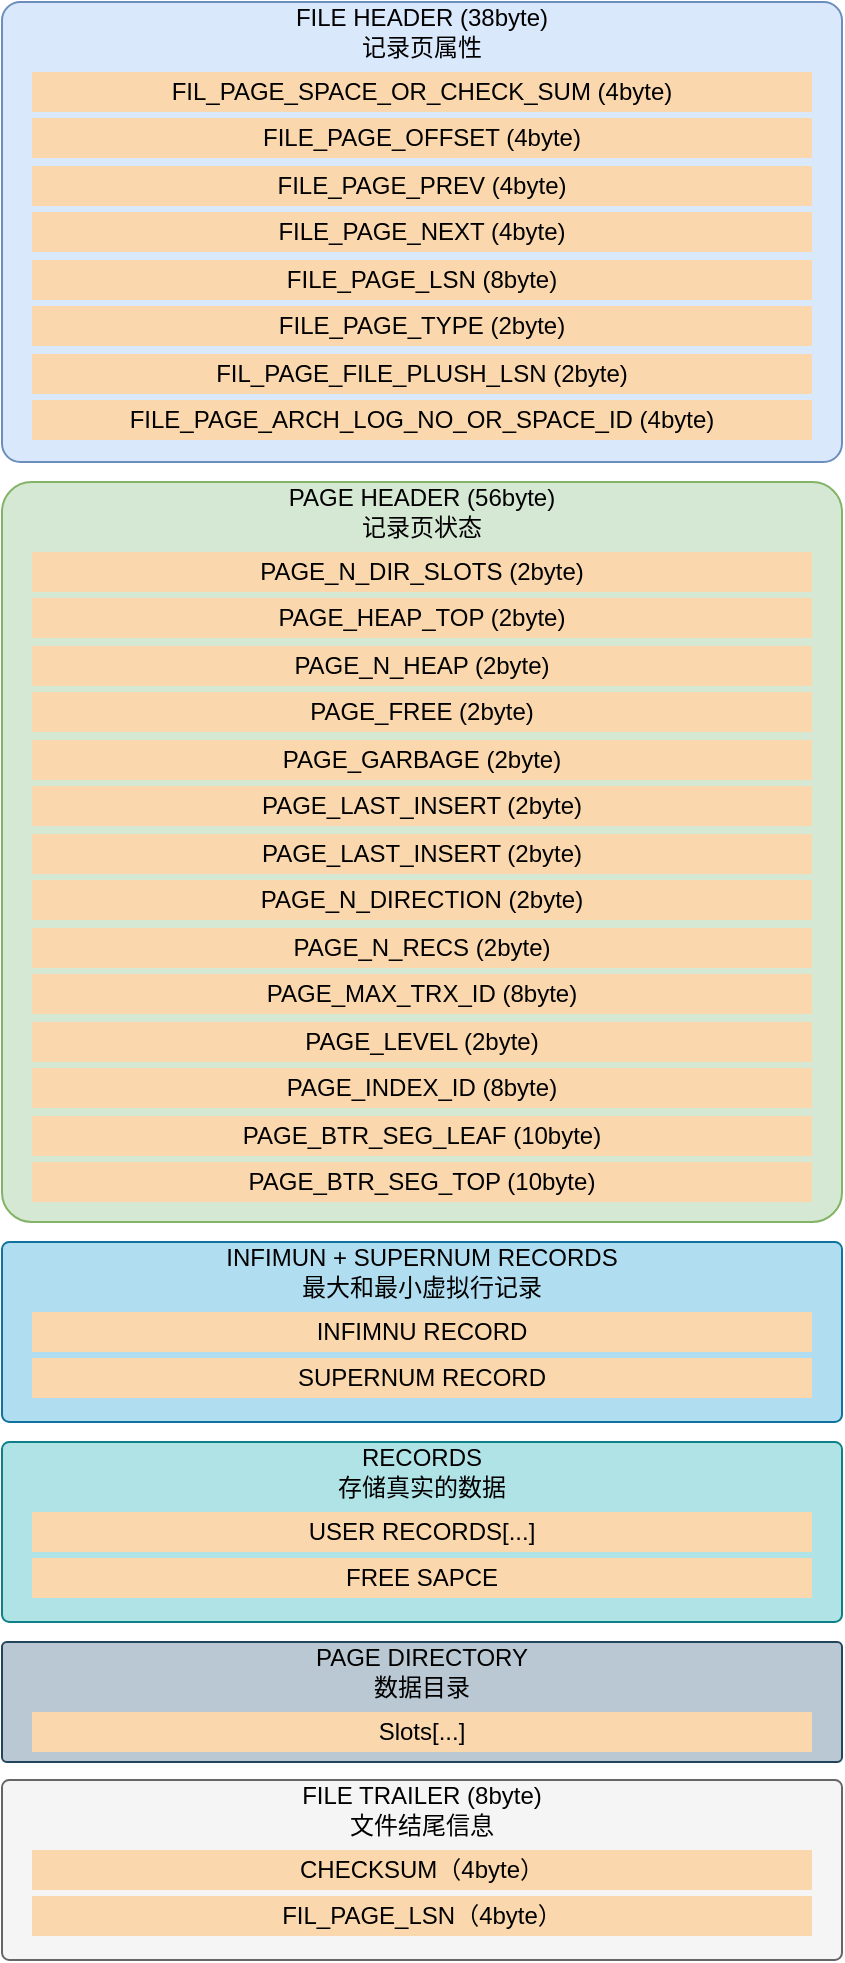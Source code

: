 <mxfile version="21.6.9" type="github">
  <diagram name="第 1 页" id="8feNu8RAte_IWlyrpGBa">
    <mxGraphModel dx="1208" dy="765" grid="1" gridSize="10" guides="1" tooltips="1" connect="1" arrows="1" fold="1" page="1" pageScale="1" pageWidth="827" pageHeight="1169" math="0" shadow="0">
      <root>
        <mxCell id="0" />
        <mxCell id="1" parent="0" />
        <mxCell id="uYnEo6MzuyzD4wBmZsFd-2" value="" style="rounded=1;whiteSpace=wrap;html=1;arcSize=4;fillColor=#dae8fc;strokeColor=#6c8ebf;" vertex="1" parent="1">
          <mxGeometry x="180" y="280" width="420" height="230" as="geometry" />
        </mxCell>
        <mxCell id="uYnEo6MzuyzD4wBmZsFd-3" value="FILE HEADER (38byte)&lt;br&gt;记录页属性" style="text;html=1;strokeColor=none;fillColor=none;align=center;verticalAlign=middle;whiteSpace=wrap;rounded=0;" vertex="1" parent="1">
          <mxGeometry x="310" y="280" width="160" height="30" as="geometry" />
        </mxCell>
        <mxCell id="uYnEo6MzuyzD4wBmZsFd-5" value="FIL_PAGE_SPACE_OR_CHECK_SUM (4byte)" style="rounded=0;whiteSpace=wrap;html=1;fillStyle=auto;fillColor=#fad7ac;strokeColor=none;" vertex="1" parent="1">
          <mxGeometry x="195" y="315" width="390" height="20" as="geometry" />
        </mxCell>
        <mxCell id="uYnEo6MzuyzD4wBmZsFd-6" value="FILE_PAGE_OFFSET (4byte)" style="rounded=0;whiteSpace=wrap;html=1;fillStyle=auto;fillColor=#fad7ac;strokeColor=none;" vertex="1" parent="1">
          <mxGeometry x="195" y="338" width="390" height="20" as="geometry" />
        </mxCell>
        <mxCell id="uYnEo6MzuyzD4wBmZsFd-7" value="FILE_PAGE_PREV (4byte)" style="rounded=0;whiteSpace=wrap;html=1;fillStyle=auto;fillColor=#fad7ac;strokeColor=none;" vertex="1" parent="1">
          <mxGeometry x="195" y="362" width="390" height="20" as="geometry" />
        </mxCell>
        <mxCell id="uYnEo6MzuyzD4wBmZsFd-8" value="FILE_PAGE_NEXT (4byte)" style="rounded=0;whiteSpace=wrap;html=1;fillStyle=auto;fillColor=#fad7ac;strokeColor=none;" vertex="1" parent="1">
          <mxGeometry x="195" y="385" width="390" height="20" as="geometry" />
        </mxCell>
        <mxCell id="uYnEo6MzuyzD4wBmZsFd-9" value="FILE_PAGE_LSN (8byte)" style="rounded=0;whiteSpace=wrap;html=1;fillStyle=auto;fillColor=#fad7ac;strokeColor=none;" vertex="1" parent="1">
          <mxGeometry x="195" y="409" width="390" height="20" as="geometry" />
        </mxCell>
        <mxCell id="uYnEo6MzuyzD4wBmZsFd-10" value="FILE_PAGE_TYPE (2byte)" style="rounded=0;whiteSpace=wrap;html=1;fillStyle=auto;fillColor=#fad7ac;strokeColor=none;" vertex="1" parent="1">
          <mxGeometry x="195" y="432" width="390" height="20" as="geometry" />
        </mxCell>
        <mxCell id="uYnEo6MzuyzD4wBmZsFd-11" value="FIL_PAGE_FILE_PLUSH_LSN (2byte)" style="rounded=0;whiteSpace=wrap;html=1;fillStyle=auto;fillColor=#fad7ac;strokeColor=none;" vertex="1" parent="1">
          <mxGeometry x="195" y="456" width="390" height="20" as="geometry" />
        </mxCell>
        <mxCell id="uYnEo6MzuyzD4wBmZsFd-12" value="FILE_PAGE_ARCH_LOG_NO_OR_SPACE_ID (4byte)" style="rounded=0;whiteSpace=wrap;html=1;fillStyle=auto;fillColor=#fad7ac;strokeColor=none;" vertex="1" parent="1">
          <mxGeometry x="195" y="479" width="390" height="20" as="geometry" />
        </mxCell>
        <mxCell id="uYnEo6MzuyzD4wBmZsFd-17" value="" style="rounded=1;whiteSpace=wrap;html=1;arcSize=4;fillColor=#d5e8d4;strokeColor=#82b366;" vertex="1" parent="1">
          <mxGeometry x="180" y="520" width="420" height="370" as="geometry" />
        </mxCell>
        <mxCell id="uYnEo6MzuyzD4wBmZsFd-18" value="PAGE HEADER (56byte)&lt;br&gt;记录页状态" style="text;html=1;strokeColor=none;fillColor=none;align=center;verticalAlign=middle;whiteSpace=wrap;rounded=0;" vertex="1" parent="1">
          <mxGeometry x="310" y="520" width="160" height="30" as="geometry" />
        </mxCell>
        <mxCell id="uYnEo6MzuyzD4wBmZsFd-19" value="PAGE_N_DIR_SLOTS (2byte)" style="rounded=0;whiteSpace=wrap;html=1;fillStyle=auto;fillColor=#fad7ac;strokeColor=none;" vertex="1" parent="1">
          <mxGeometry x="195" y="555" width="390" height="20" as="geometry" />
        </mxCell>
        <mxCell id="uYnEo6MzuyzD4wBmZsFd-20" value="PAGE_HEAP_TOP (2byte)" style="rounded=0;whiteSpace=wrap;html=1;fillStyle=auto;fillColor=#fad7ac;strokeColor=none;" vertex="1" parent="1">
          <mxGeometry x="195" y="578" width="390" height="20" as="geometry" />
        </mxCell>
        <mxCell id="uYnEo6MzuyzD4wBmZsFd-21" value="PAGE_N_HEAP (2byte)" style="rounded=0;whiteSpace=wrap;html=1;fillStyle=auto;fillColor=#fad7ac;strokeColor=none;" vertex="1" parent="1">
          <mxGeometry x="195" y="602" width="390" height="20" as="geometry" />
        </mxCell>
        <mxCell id="uYnEo6MzuyzD4wBmZsFd-22" value="PAGE_FREE (2byte)" style="rounded=0;whiteSpace=wrap;html=1;fillStyle=auto;fillColor=#fad7ac;strokeColor=none;" vertex="1" parent="1">
          <mxGeometry x="195" y="625" width="390" height="20" as="geometry" />
        </mxCell>
        <mxCell id="uYnEo6MzuyzD4wBmZsFd-23" value="PAGE_GARBAGE (2byte)" style="rounded=0;whiteSpace=wrap;html=1;fillStyle=auto;fillColor=#fad7ac;strokeColor=none;" vertex="1" parent="1">
          <mxGeometry x="195" y="649" width="390" height="20" as="geometry" />
        </mxCell>
        <mxCell id="uYnEo6MzuyzD4wBmZsFd-24" value="PAGE_LAST_INSERT (2byte)" style="rounded=0;whiteSpace=wrap;html=1;fillStyle=auto;fillColor=#fad7ac;strokeColor=none;" vertex="1" parent="1">
          <mxGeometry x="195" y="672" width="390" height="20" as="geometry" />
        </mxCell>
        <mxCell id="uYnEo6MzuyzD4wBmZsFd-25" value="PAGE_LAST_INSERT (2byte)" style="rounded=0;whiteSpace=wrap;html=1;fillStyle=auto;fillColor=#fad7ac;strokeColor=none;" vertex="1" parent="1">
          <mxGeometry x="195" y="696" width="390" height="20" as="geometry" />
        </mxCell>
        <mxCell id="uYnEo6MzuyzD4wBmZsFd-26" value="PAGE_N_DIRECTION (2byte)" style="rounded=0;whiteSpace=wrap;html=1;fillStyle=auto;fillColor=#fad7ac;strokeColor=none;" vertex="1" parent="1">
          <mxGeometry x="195" y="719" width="390" height="20" as="geometry" />
        </mxCell>
        <mxCell id="uYnEo6MzuyzD4wBmZsFd-27" value="PAGE_N_RECS (2byte)" style="rounded=0;whiteSpace=wrap;html=1;fillStyle=auto;fillColor=#fad7ac;strokeColor=none;" vertex="1" parent="1">
          <mxGeometry x="195" y="743" width="390" height="20" as="geometry" />
        </mxCell>
        <mxCell id="uYnEo6MzuyzD4wBmZsFd-28" value="PAGE_MAX_TRX_ID (8byte)" style="rounded=0;whiteSpace=wrap;html=1;fillStyle=auto;fillColor=#fad7ac;strokeColor=none;" vertex="1" parent="1">
          <mxGeometry x="195" y="766" width="390" height="20" as="geometry" />
        </mxCell>
        <mxCell id="uYnEo6MzuyzD4wBmZsFd-29" value="PAGE_LEVEL (2byte)" style="rounded=0;whiteSpace=wrap;html=1;fillStyle=auto;fillColor=#fad7ac;strokeColor=none;" vertex="1" parent="1">
          <mxGeometry x="195" y="790" width="390" height="20" as="geometry" />
        </mxCell>
        <mxCell id="uYnEo6MzuyzD4wBmZsFd-30" value="PAGE_INDEX_ID (8byte)" style="rounded=0;whiteSpace=wrap;html=1;fillStyle=auto;fillColor=#fad7ac;strokeColor=none;" vertex="1" parent="1">
          <mxGeometry x="195" y="813" width="390" height="20" as="geometry" />
        </mxCell>
        <mxCell id="uYnEo6MzuyzD4wBmZsFd-31" value="PAGE_BTR_SEG_LEAF (10byte)" style="rounded=0;whiteSpace=wrap;html=1;fillStyle=auto;fillColor=#fad7ac;strokeColor=none;" vertex="1" parent="1">
          <mxGeometry x="195" y="837" width="390" height="20" as="geometry" />
        </mxCell>
        <mxCell id="uYnEo6MzuyzD4wBmZsFd-32" value="PAGE_BTR_SEG_TOP (10byte)" style="rounded=0;whiteSpace=wrap;html=1;fillStyle=auto;fillColor=#fad7ac;strokeColor=none;" vertex="1" parent="1">
          <mxGeometry x="195" y="860" width="390" height="20" as="geometry" />
        </mxCell>
        <mxCell id="uYnEo6MzuyzD4wBmZsFd-33" value="" style="rounded=1;whiteSpace=wrap;html=1;arcSize=4;fillColor=#b1ddf0;strokeColor=#10739e;" vertex="1" parent="1">
          <mxGeometry x="180" y="900" width="420" height="90" as="geometry" />
        </mxCell>
        <mxCell id="uYnEo6MzuyzD4wBmZsFd-34" value="INFIMUN + SUPERNUM RECORDS&lt;br&gt;最大和最小虚拟行记录" style="text;html=1;strokeColor=none;fillColor=none;align=center;verticalAlign=middle;whiteSpace=wrap;rounded=0;" vertex="1" parent="1">
          <mxGeometry x="265" y="900" width="250" height="30" as="geometry" />
        </mxCell>
        <mxCell id="uYnEo6MzuyzD4wBmZsFd-35" value="INFIMNU RECORD" style="rounded=0;whiteSpace=wrap;html=1;fillStyle=auto;fillColor=#fad7ac;strokeColor=none;" vertex="1" parent="1">
          <mxGeometry x="195" y="935" width="390" height="20" as="geometry" />
        </mxCell>
        <mxCell id="uYnEo6MzuyzD4wBmZsFd-36" value="SUPERNUM RECORD" style="rounded=0;whiteSpace=wrap;html=1;fillStyle=auto;fillColor=#fad7ac;strokeColor=none;" vertex="1" parent="1">
          <mxGeometry x="195" y="958" width="390" height="20" as="geometry" />
        </mxCell>
        <mxCell id="uYnEo6MzuyzD4wBmZsFd-50" value="" style="rounded=1;whiteSpace=wrap;html=1;arcSize=4;fillColor=#b0e3e6;strokeColor=#0e8088;" vertex="1" parent="1">
          <mxGeometry x="180" y="1000" width="420" height="90" as="geometry" />
        </mxCell>
        <mxCell id="uYnEo6MzuyzD4wBmZsFd-51" value="RECORDS&lt;br&gt;存储真实的数据" style="text;html=1;strokeColor=none;fillColor=none;align=center;verticalAlign=middle;whiteSpace=wrap;rounded=0;" vertex="1" parent="1">
          <mxGeometry x="265" y="1000" width="250" height="30" as="geometry" />
        </mxCell>
        <mxCell id="uYnEo6MzuyzD4wBmZsFd-52" value="USER RECORDS[...]" style="rounded=0;whiteSpace=wrap;html=1;fillStyle=auto;fillColor=#fad7ac;strokeColor=none;" vertex="1" parent="1">
          <mxGeometry x="195" y="1035" width="390" height="20" as="geometry" />
        </mxCell>
        <mxCell id="uYnEo6MzuyzD4wBmZsFd-53" value="FREE SAPCE" style="rounded=0;whiteSpace=wrap;html=1;fillStyle=auto;fillColor=#fad7ac;strokeColor=none;" vertex="1" parent="1">
          <mxGeometry x="195" y="1058" width="390" height="20" as="geometry" />
        </mxCell>
        <mxCell id="uYnEo6MzuyzD4wBmZsFd-54" value="" style="rounded=1;whiteSpace=wrap;html=1;arcSize=4;fillColor=#bac8d3;strokeColor=#23445d;" vertex="1" parent="1">
          <mxGeometry x="180" y="1100" width="420" height="60" as="geometry" />
        </mxCell>
        <mxCell id="uYnEo6MzuyzD4wBmZsFd-55" value="PAGE DIRECTORY&lt;br&gt;数据目录" style="text;html=1;strokeColor=none;fillColor=none;align=center;verticalAlign=middle;whiteSpace=wrap;rounded=0;" vertex="1" parent="1">
          <mxGeometry x="265" y="1100" width="250" height="30" as="geometry" />
        </mxCell>
        <mxCell id="uYnEo6MzuyzD4wBmZsFd-56" value="Slots[...]" style="rounded=0;whiteSpace=wrap;html=1;fillStyle=auto;fillColor=#fad7ac;strokeColor=none;" vertex="1" parent="1">
          <mxGeometry x="195" y="1135" width="390" height="20" as="geometry" />
        </mxCell>
        <mxCell id="uYnEo6MzuyzD4wBmZsFd-61" value="" style="rounded=1;whiteSpace=wrap;html=1;arcSize=4;fillColor=#f5f5f5;fontColor=#333333;strokeColor=#666666;" vertex="1" parent="1">
          <mxGeometry x="180" y="1169" width="420" height="90" as="geometry" />
        </mxCell>
        <mxCell id="uYnEo6MzuyzD4wBmZsFd-62" value="FILE TRAILER (8byte)&lt;br&gt;文件结尾信息" style="text;html=1;strokeColor=none;fillColor=none;align=center;verticalAlign=middle;whiteSpace=wrap;rounded=0;" vertex="1" parent="1">
          <mxGeometry x="265" y="1169" width="250" height="30" as="geometry" />
        </mxCell>
        <mxCell id="uYnEo6MzuyzD4wBmZsFd-63" value="CHECKSUM（4byte）" style="rounded=0;whiteSpace=wrap;html=1;fillStyle=auto;fillColor=#fad7ac;strokeColor=none;" vertex="1" parent="1">
          <mxGeometry x="195" y="1204" width="390" height="20" as="geometry" />
        </mxCell>
        <mxCell id="uYnEo6MzuyzD4wBmZsFd-64" value="FIL_PAGE_LSN（4byte）" style="rounded=0;whiteSpace=wrap;html=1;fillStyle=auto;fillColor=#fad7ac;strokeColor=none;" vertex="1" parent="1">
          <mxGeometry x="195" y="1227" width="390" height="20" as="geometry" />
        </mxCell>
      </root>
    </mxGraphModel>
  </diagram>
</mxfile>
